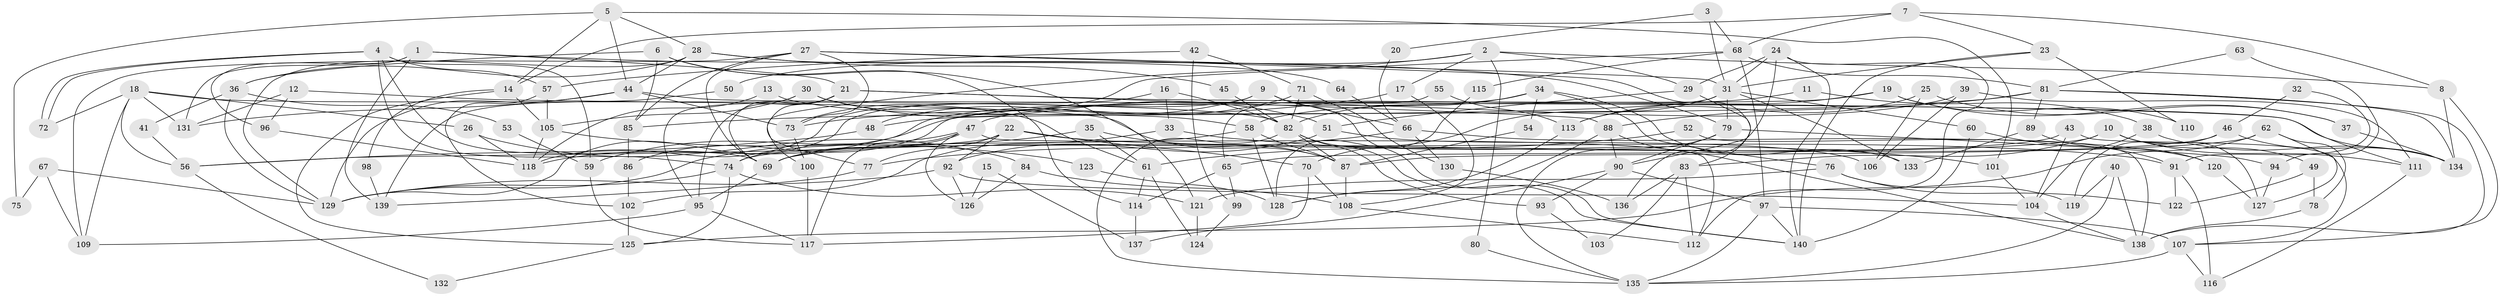 // coarse degree distribution, {4: 0.14285714285714285, 6: 0.1, 3: 0.15714285714285714, 7: 0.05714285714285714, 2: 0.18571428571428572, 5: 0.22857142857142856, 12: 0.014285714285714285, 8: 0.04285714285714286, 10: 0.02857142857142857, 15: 0.02857142857142857, 9: 0.014285714285714285}
// Generated by graph-tools (version 1.1) at 2025/54/03/04/25 21:54:06]
// undirected, 140 vertices, 280 edges
graph export_dot {
graph [start="1"]
  node [color=gray90,style=filled];
  1;
  2;
  3;
  4;
  5;
  6;
  7;
  8;
  9;
  10;
  11;
  12;
  13;
  14;
  15;
  16;
  17;
  18;
  19;
  20;
  21;
  22;
  23;
  24;
  25;
  26;
  27;
  28;
  29;
  30;
  31;
  32;
  33;
  34;
  35;
  36;
  37;
  38;
  39;
  40;
  41;
  42;
  43;
  44;
  45;
  46;
  47;
  48;
  49;
  50;
  51;
  52;
  53;
  54;
  55;
  56;
  57;
  58;
  59;
  60;
  61;
  62;
  63;
  64;
  65;
  66;
  67;
  68;
  69;
  70;
  71;
  72;
  73;
  74;
  75;
  76;
  77;
  78;
  79;
  80;
  81;
  82;
  83;
  84;
  85;
  86;
  87;
  88;
  89;
  90;
  91;
  92;
  93;
  94;
  95;
  96;
  97;
  98;
  99;
  100;
  101;
  102;
  103;
  104;
  105;
  106;
  107;
  108;
  109;
  110;
  111;
  112;
  113;
  114;
  115;
  116;
  117;
  118;
  119;
  120;
  121;
  122;
  123;
  124;
  125;
  126;
  127;
  128;
  129;
  130;
  131;
  132;
  133;
  134;
  135;
  136;
  137;
  138;
  139;
  140;
  1 -- 21;
  1 -- 131;
  1 -- 79;
  1 -- 96;
  1 -- 139;
  2 -- 17;
  2 -- 8;
  2 -- 29;
  2 -- 50;
  2 -- 80;
  2 -- 100;
  3 -- 68;
  3 -- 31;
  3 -- 20;
  4 -- 72;
  4 -- 72;
  4 -- 69;
  4 -- 57;
  4 -- 59;
  4 -- 74;
  5 -- 28;
  5 -- 44;
  5 -- 14;
  5 -- 75;
  5 -- 101;
  6 -- 121;
  6 -- 85;
  6 -- 36;
  6 -- 114;
  7 -- 68;
  7 -- 14;
  7 -- 8;
  7 -- 23;
  8 -- 107;
  8 -- 134;
  9 -- 140;
  9 -- 129;
  9 -- 48;
  9 -- 66;
  10 -- 49;
  10 -- 83;
  10 -- 65;
  10 -- 111;
  10 -- 127;
  11 -- 58;
  11 -- 38;
  12 -- 87;
  12 -- 131;
  12 -- 96;
  13 -- 58;
  13 -- 118;
  14 -- 125;
  14 -- 98;
  14 -- 105;
  15 -- 126;
  15 -- 137;
  16 -- 82;
  16 -- 118;
  16 -- 33;
  17 -- 108;
  17 -- 73;
  18 -- 56;
  18 -- 82;
  18 -- 26;
  18 -- 72;
  18 -- 109;
  18 -- 131;
  19 -- 86;
  19 -- 113;
  19 -- 37;
  19 -- 110;
  20 -- 66;
  21 -- 95;
  21 -- 88;
  21 -- 69;
  21 -- 77;
  21 -- 111;
  22 -- 77;
  22 -- 92;
  22 -- 56;
  22 -- 70;
  22 -- 91;
  23 -- 31;
  23 -- 110;
  23 -- 140;
  24 -- 112;
  24 -- 31;
  24 -- 29;
  24 -- 90;
  24 -- 140;
  25 -- 106;
  25 -- 37;
  25 -- 113;
  26 -- 118;
  26 -- 84;
  27 -- 73;
  27 -- 31;
  27 -- 69;
  27 -- 83;
  27 -- 85;
  27 -- 109;
  28 -- 129;
  28 -- 36;
  28 -- 44;
  28 -- 45;
  28 -- 64;
  29 -- 51;
  29 -- 136;
  30 -- 95;
  30 -- 61;
  30 -- 51;
  30 -- 105;
  31 -- 70;
  31 -- 79;
  31 -- 48;
  31 -- 60;
  31 -- 133;
  32 -- 46;
  32 -- 91;
  33 -- 101;
  33 -- 102;
  34 -- 82;
  34 -- 118;
  34 -- 54;
  34 -- 76;
  34 -- 133;
  35 -- 129;
  35 -- 87;
  35 -- 61;
  36 -- 129;
  36 -- 41;
  36 -- 53;
  37 -- 134;
  38 -- 104;
  38 -- 134;
  39 -- 111;
  39 -- 47;
  39 -- 106;
  40 -- 135;
  40 -- 138;
  40 -- 119;
  41 -- 56;
  42 -- 71;
  42 -- 57;
  42 -- 99;
  43 -- 107;
  43 -- 74;
  43 -- 104;
  44 -- 129;
  44 -- 73;
  44 -- 131;
  44 -- 134;
  45 -- 82;
  46 -- 134;
  46 -- 69;
  46 -- 119;
  47 -- 69;
  47 -- 59;
  47 -- 112;
  47 -- 117;
  47 -- 126;
  48 -- 56;
  49 -- 78;
  49 -- 122;
  50 -- 139;
  51 -- 92;
  51 -- 106;
  52 -- 138;
  52 -- 61;
  53 -- 59;
  54 -- 87;
  55 -- 113;
  55 -- 65;
  56 -- 132;
  57 -- 105;
  57 -- 102;
  58 -- 87;
  58 -- 69;
  58 -- 128;
  59 -- 117;
  60 -- 140;
  60 -- 91;
  61 -- 114;
  61 -- 124;
  62 -- 125;
  62 -- 87;
  62 -- 78;
  62 -- 127;
  63 -- 94;
  63 -- 81;
  64 -- 66;
  65 -- 99;
  65 -- 114;
  66 -- 120;
  66 -- 77;
  66 -- 130;
  67 -- 129;
  67 -- 109;
  67 -- 75;
  68 -- 97;
  68 -- 73;
  68 -- 81;
  68 -- 115;
  69 -- 95;
  70 -- 117;
  70 -- 108;
  71 -- 82;
  71 -- 130;
  71 -- 74;
  73 -- 100;
  74 -- 121;
  74 -- 125;
  74 -- 129;
  76 -- 119;
  76 -- 121;
  76 -- 122;
  77 -- 139;
  78 -- 138;
  79 -- 135;
  79 -- 90;
  79 -- 94;
  80 -- 135;
  81 -- 134;
  81 -- 85;
  81 -- 88;
  81 -- 89;
  81 -- 138;
  82 -- 135;
  82 -- 140;
  82 -- 87;
  82 -- 93;
  83 -- 112;
  83 -- 103;
  83 -- 136;
  84 -- 126;
  84 -- 108;
  85 -- 86;
  86 -- 102;
  87 -- 108;
  88 -- 90;
  88 -- 128;
  88 -- 138;
  89 -- 133;
  89 -- 120;
  90 -- 93;
  90 -- 97;
  90 -- 137;
  91 -- 116;
  91 -- 122;
  92 -- 104;
  92 -- 126;
  92 -- 129;
  93 -- 103;
  94 -- 127;
  95 -- 109;
  95 -- 117;
  96 -- 118;
  97 -- 140;
  97 -- 107;
  97 -- 135;
  98 -- 139;
  99 -- 124;
  100 -- 117;
  101 -- 104;
  102 -- 125;
  104 -- 138;
  105 -- 118;
  105 -- 123;
  107 -- 116;
  107 -- 135;
  108 -- 112;
  111 -- 116;
  113 -- 128;
  114 -- 137;
  115 -- 128;
  120 -- 127;
  121 -- 124;
  123 -- 128;
  125 -- 132;
  130 -- 136;
}
